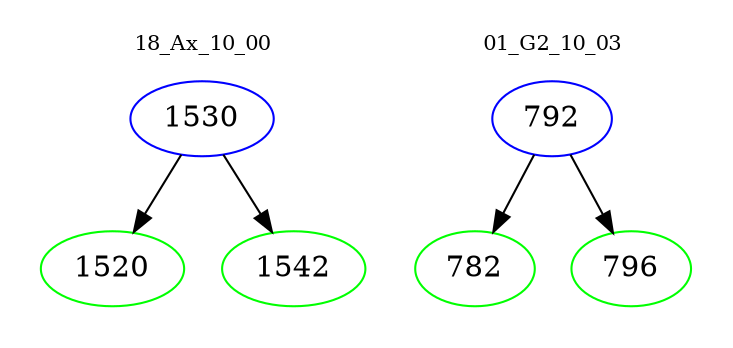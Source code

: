 digraph{
subgraph cluster_0 {
color = white
label = "18_Ax_10_00";
fontsize=10;
T0_1530 [label="1530", color="blue"]
T0_1530 -> T0_1520 [color="black"]
T0_1520 [label="1520", color="green"]
T0_1530 -> T0_1542 [color="black"]
T0_1542 [label="1542", color="green"]
}
subgraph cluster_1 {
color = white
label = "01_G2_10_03";
fontsize=10;
T1_792 [label="792", color="blue"]
T1_792 -> T1_782 [color="black"]
T1_782 [label="782", color="green"]
T1_792 -> T1_796 [color="black"]
T1_796 [label="796", color="green"]
}
}
